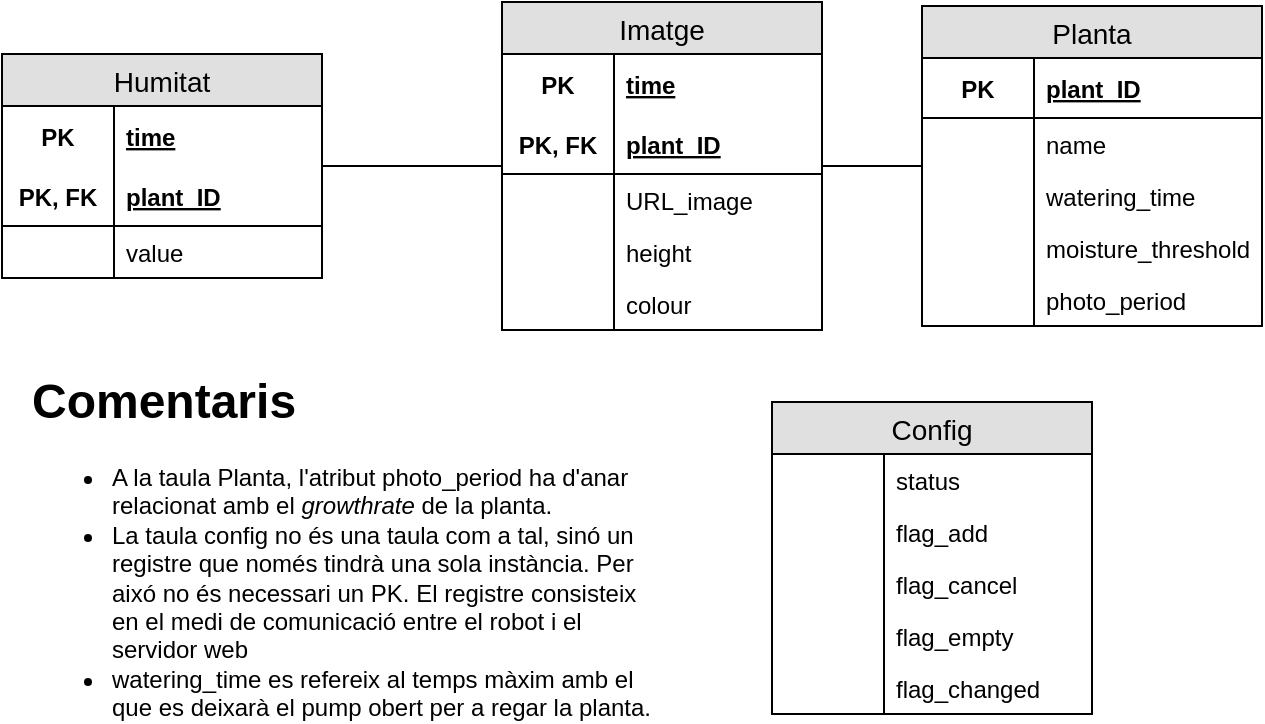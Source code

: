 <mxfile version="12.2.2" type="device" pages="1"><diagram id="Z7i1AzcQq4e-LrUCoND3" name="Page-1"><mxGraphModel dx="946" dy="680" grid="1" gridSize="10" guides="1" tooltips="1" connect="1" arrows="1" fold="1" page="1" pageScale="1" pageWidth="4681" pageHeight="3300" math="0" shadow="0"><root><mxCell id="0"/><mxCell id="1" parent="0"/><mxCell id="0DmCaHajAg3wt-FR2OMb-52" value="" style="edgeStyle=orthogonalEdgeStyle;rounded=0;orthogonalLoop=1;jettySize=auto;html=1;endArrow=none;endFill=0;" parent="1" source="0DmCaHajAg3wt-FR2OMb-2" target="0DmCaHajAg3wt-FR2OMb-9" edge="1"><mxGeometry relative="1" as="geometry"><mxPoint x="470" y="147.143" as="targetPoint"/></mxGeometry></mxCell><mxCell id="0DmCaHajAg3wt-FR2OMb-2" value="Humitat" style="swimlane;fontStyle=0;childLayout=stackLayout;horizontal=1;startSize=26;fillColor=#e0e0e0;horizontalStack=0;resizeParent=1;resizeParentMax=0;resizeLast=0;collapsible=1;marginBottom=0;swimlaneFillColor=#ffffff;align=center;fontSize=14;" parent="1" vertex="1"><mxGeometry x="230" y="106" width="160" height="112" as="geometry"/></mxCell><mxCell id="0DmCaHajAg3wt-FR2OMb-3" value="time" style="shape=partialRectangle;top=0;left=0;right=0;bottom=0;align=left;verticalAlign=middle;fillColor=none;spacingLeft=60;spacingRight=4;overflow=hidden;rotatable=0;points=[[0,0.5],[1,0.5]];portConstraint=eastwest;dropTarget=0;fontStyle=5;fontSize=12;" parent="0DmCaHajAg3wt-FR2OMb-2" vertex="1"><mxGeometry y="26" width="160" height="30" as="geometry"/></mxCell><mxCell id="0DmCaHajAg3wt-FR2OMb-4" value="PK" style="shape=partialRectangle;fontStyle=1;top=0;left=0;bottom=0;fillColor=none;align=center;verticalAlign=middle;spacingLeft=4;spacingRight=4;overflow=hidden;rotatable=0;points=[];portConstraint=eastwest;part=1;fontSize=12;" parent="0DmCaHajAg3wt-FR2OMb-3" vertex="1" connectable="0"><mxGeometry width="56" height="30" as="geometry"/></mxCell><mxCell id="0DmCaHajAg3wt-FR2OMb-5" value="plant_ID" style="shape=partialRectangle;top=0;left=0;right=0;bottom=1;align=left;verticalAlign=middle;fillColor=none;spacingLeft=60;spacingRight=4;overflow=hidden;rotatable=0;points=[[0,0.5],[1,0.5]];portConstraint=eastwest;dropTarget=0;fontStyle=5;fontSize=12;" parent="0DmCaHajAg3wt-FR2OMb-2" vertex="1"><mxGeometry y="56" width="160" height="30" as="geometry"/></mxCell><mxCell id="0DmCaHajAg3wt-FR2OMb-6" value="PK, FK" style="shape=partialRectangle;fontStyle=1;top=0;left=0;bottom=0;fillColor=none;align=center;verticalAlign=middle;spacingLeft=4;spacingRight=4;overflow=hidden;rotatable=0;points=[];portConstraint=eastwest;part=1;fontSize=12;" parent="0DmCaHajAg3wt-FR2OMb-5" vertex="1" connectable="0"><mxGeometry width="56" height="30" as="geometry"/></mxCell><mxCell id="0DmCaHajAg3wt-FR2OMb-7" value="value" style="shape=partialRectangle;top=0;left=0;right=0;bottom=0;align=left;verticalAlign=top;fillColor=none;spacingLeft=60;spacingRight=4;overflow=hidden;rotatable=0;points=[[0,0.5],[1,0.5]];portConstraint=eastwest;dropTarget=0;fontSize=12;" parent="0DmCaHajAg3wt-FR2OMb-2" vertex="1"><mxGeometry y="86" width="160" height="26" as="geometry"/></mxCell><mxCell id="0DmCaHajAg3wt-FR2OMb-8" value="" style="shape=partialRectangle;top=0;left=0;bottom=0;fillColor=none;align=left;verticalAlign=top;spacingLeft=4;spacingRight=4;overflow=hidden;rotatable=0;points=[];portConstraint=eastwest;part=1;fontSize=12;" parent="0DmCaHajAg3wt-FR2OMb-7" vertex="1" connectable="0"><mxGeometry width="56" height="26" as="geometry"/></mxCell><mxCell id="0DmCaHajAg3wt-FR2OMb-53" value="" style="edgeStyle=orthogonalEdgeStyle;rounded=0;orthogonalLoop=1;jettySize=auto;html=1;endArrow=none;endFill=0;" parent="1" source="0DmCaHajAg3wt-FR2OMb-9" target="0DmCaHajAg3wt-FR2OMb-16" edge="1"><mxGeometry relative="1" as="geometry"/></mxCell><mxCell id="0DmCaHajAg3wt-FR2OMb-9" value="Imatge" style="swimlane;fontStyle=0;childLayout=stackLayout;horizontal=1;startSize=26;fillColor=#e0e0e0;horizontalStack=0;resizeParent=1;resizeParentMax=0;resizeLast=0;collapsible=1;marginBottom=0;swimlaneFillColor=#ffffff;align=center;fontSize=14;" parent="1" vertex="1"><mxGeometry x="480" y="80" width="160" height="164" as="geometry"/></mxCell><mxCell id="0DmCaHajAg3wt-FR2OMb-10" value="time" style="shape=partialRectangle;top=0;left=0;right=0;bottom=0;align=left;verticalAlign=middle;fillColor=none;spacingLeft=60;spacingRight=4;overflow=hidden;rotatable=0;points=[[0,0.5],[1,0.5]];portConstraint=eastwest;dropTarget=0;fontStyle=5;fontSize=12;" parent="0DmCaHajAg3wt-FR2OMb-9" vertex="1"><mxGeometry y="26" width="160" height="30" as="geometry"/></mxCell><mxCell id="0DmCaHajAg3wt-FR2OMb-11" value="PK" style="shape=partialRectangle;fontStyle=1;top=0;left=0;bottom=0;fillColor=none;align=center;verticalAlign=middle;spacingLeft=4;spacingRight=4;overflow=hidden;rotatable=0;points=[];portConstraint=eastwest;part=1;fontSize=12;" parent="0DmCaHajAg3wt-FR2OMb-10" vertex="1" connectable="0"><mxGeometry width="56" height="30" as="geometry"/></mxCell><mxCell id="0DmCaHajAg3wt-FR2OMb-12" value="plant_ID" style="shape=partialRectangle;top=0;left=0;right=0;bottom=1;align=left;verticalAlign=middle;fillColor=none;spacingLeft=60;spacingRight=4;overflow=hidden;rotatable=0;points=[[0,0.5],[1,0.5]];portConstraint=eastwest;dropTarget=0;fontStyle=5;fontSize=12;" parent="0DmCaHajAg3wt-FR2OMb-9" vertex="1"><mxGeometry y="56" width="160" height="30" as="geometry"/></mxCell><mxCell id="0DmCaHajAg3wt-FR2OMb-13" value="PK, FK" style="shape=partialRectangle;fontStyle=1;top=0;left=0;bottom=0;fillColor=none;align=center;verticalAlign=middle;spacingLeft=4;spacingRight=4;overflow=hidden;rotatable=0;points=[];portConstraint=eastwest;part=1;fontSize=12;" parent="0DmCaHajAg3wt-FR2OMb-12" vertex="1" connectable="0"><mxGeometry width="56" height="30" as="geometry"/></mxCell><mxCell id="0DmCaHajAg3wt-FR2OMb-14" value="URL_image" style="shape=partialRectangle;top=0;left=0;right=0;bottom=0;align=left;verticalAlign=top;fillColor=none;spacingLeft=60;spacingRight=4;overflow=hidden;rotatable=0;points=[[0,0.5],[1,0.5]];portConstraint=eastwest;dropTarget=0;fontSize=12;" parent="0DmCaHajAg3wt-FR2OMb-9" vertex="1"><mxGeometry y="86" width="160" height="26" as="geometry"/></mxCell><mxCell id="0DmCaHajAg3wt-FR2OMb-15" value="" style="shape=partialRectangle;top=0;left=0;bottom=0;fillColor=none;align=left;verticalAlign=top;spacingLeft=4;spacingRight=4;overflow=hidden;rotatable=0;points=[];portConstraint=eastwest;part=1;fontSize=12;" parent="0DmCaHajAg3wt-FR2OMb-14" vertex="1" connectable="0"><mxGeometry width="56" height="26" as="geometry"/></mxCell><mxCell id="0DmCaHajAg3wt-FR2OMb-32" value="height" style="shape=partialRectangle;top=0;left=0;right=0;bottom=0;align=left;verticalAlign=top;fillColor=none;spacingLeft=60;spacingRight=4;overflow=hidden;rotatable=0;points=[[0,0.5],[1,0.5]];portConstraint=eastwest;dropTarget=0;fontSize=12;" parent="0DmCaHajAg3wt-FR2OMb-9" vertex="1"><mxGeometry y="112" width="160" height="26" as="geometry"/></mxCell><mxCell id="0DmCaHajAg3wt-FR2OMb-33" value="" style="shape=partialRectangle;top=0;left=0;bottom=0;fillColor=none;align=left;verticalAlign=top;spacingLeft=4;spacingRight=4;overflow=hidden;rotatable=0;points=[];portConstraint=eastwest;part=1;fontSize=12;" parent="0DmCaHajAg3wt-FR2OMb-32" vertex="1" connectable="0"><mxGeometry width="56" height="26" as="geometry"/></mxCell><mxCell id="0DmCaHajAg3wt-FR2OMb-30" value="colour" style="shape=partialRectangle;top=0;left=0;right=0;bottom=0;align=left;verticalAlign=top;fillColor=none;spacingLeft=60;spacingRight=4;overflow=hidden;rotatable=0;points=[[0,0.5],[1,0.5]];portConstraint=eastwest;dropTarget=0;fontSize=12;" parent="0DmCaHajAg3wt-FR2OMb-9" vertex="1"><mxGeometry y="138" width="160" height="26" as="geometry"/></mxCell><mxCell id="0DmCaHajAg3wt-FR2OMb-31" value="" style="shape=partialRectangle;top=0;left=0;bottom=0;fillColor=none;align=left;verticalAlign=top;spacingLeft=4;spacingRight=4;overflow=hidden;rotatable=0;points=[];portConstraint=eastwest;part=1;fontSize=12;" parent="0DmCaHajAg3wt-FR2OMb-30" vertex="1" connectable="0"><mxGeometry width="56" height="26" as="geometry"/></mxCell><mxCell id="0DmCaHajAg3wt-FR2OMb-16" value="Planta" style="swimlane;fontStyle=0;childLayout=stackLayout;horizontal=1;startSize=26;fillColor=#e0e0e0;horizontalStack=0;resizeParent=1;resizeParentMax=0;resizeLast=0;collapsible=1;marginBottom=0;swimlaneFillColor=#ffffff;align=center;fontSize=14;" parent="1" vertex="1"><mxGeometry x="690" y="82" width="170" height="160" as="geometry"/></mxCell><mxCell id="0DmCaHajAg3wt-FR2OMb-19" value="plant_ID" style="shape=partialRectangle;top=0;left=0;right=0;bottom=1;align=left;verticalAlign=middle;fillColor=none;spacingLeft=60;spacingRight=4;overflow=hidden;rotatable=0;points=[[0,0.5],[1,0.5]];portConstraint=eastwest;dropTarget=0;fontStyle=5;fontSize=12;" parent="0DmCaHajAg3wt-FR2OMb-16" vertex="1"><mxGeometry y="26" width="170" height="30" as="geometry"/></mxCell><mxCell id="0DmCaHajAg3wt-FR2OMb-20" value="PK" style="shape=partialRectangle;fontStyle=1;top=0;left=0;bottom=0;fillColor=none;align=center;verticalAlign=middle;spacingLeft=4;spacingRight=4;overflow=hidden;rotatable=0;points=[];portConstraint=eastwest;part=1;fontSize=12;" parent="0DmCaHajAg3wt-FR2OMb-19" vertex="1" connectable="0"><mxGeometry width="56" height="30" as="geometry"/></mxCell><mxCell id="0DmCaHajAg3wt-FR2OMb-43" value="name" style="shape=partialRectangle;top=0;left=0;right=0;bottom=0;align=left;verticalAlign=top;fillColor=none;spacingLeft=60;spacingRight=4;overflow=hidden;rotatable=0;points=[[0,0.5],[1,0.5]];portConstraint=eastwest;dropTarget=0;fontSize=12;" parent="0DmCaHajAg3wt-FR2OMb-16" vertex="1"><mxGeometry y="56" width="170" height="26" as="geometry"/></mxCell><mxCell id="0DmCaHajAg3wt-FR2OMb-44" value="" style="shape=partialRectangle;top=0;left=0;bottom=0;fillColor=none;align=left;verticalAlign=top;spacingLeft=4;spacingRight=4;overflow=hidden;rotatable=0;points=[];portConstraint=eastwest;part=1;fontSize=12;" parent="0DmCaHajAg3wt-FR2OMb-43" vertex="1" connectable="0"><mxGeometry width="56" height="26" as="geometry"/></mxCell><mxCell id="0DmCaHajAg3wt-FR2OMb-21" value="watering_time" style="shape=partialRectangle;top=0;left=0;right=0;bottom=0;align=left;verticalAlign=top;fillColor=none;spacingLeft=60;spacingRight=4;overflow=hidden;rotatable=0;points=[[0,0.5],[1,0.5]];portConstraint=eastwest;dropTarget=0;fontSize=12;" parent="0DmCaHajAg3wt-FR2OMb-16" vertex="1"><mxGeometry y="82" width="170" height="26" as="geometry"/></mxCell><mxCell id="0DmCaHajAg3wt-FR2OMb-22" value="" style="shape=partialRectangle;top=0;left=0;bottom=0;fillColor=none;align=left;verticalAlign=top;spacingLeft=4;spacingRight=4;overflow=hidden;rotatable=0;points=[];portConstraint=eastwest;part=1;fontSize=12;" parent="0DmCaHajAg3wt-FR2OMb-21" vertex="1" connectable="0"><mxGeometry width="56" height="26" as="geometry"/></mxCell><mxCell id="0DmCaHajAg3wt-FR2OMb-39" value="moisture_threshold" style="shape=partialRectangle;top=0;left=0;right=0;bottom=0;align=left;verticalAlign=top;fillColor=none;spacingLeft=60;spacingRight=4;overflow=hidden;rotatable=0;points=[[0,0.5],[1,0.5]];portConstraint=eastwest;dropTarget=0;fontSize=12;" parent="0DmCaHajAg3wt-FR2OMb-16" vertex="1"><mxGeometry y="108" width="170" height="26" as="geometry"/></mxCell><mxCell id="0DmCaHajAg3wt-FR2OMb-40" value="" style="shape=partialRectangle;top=0;left=0;bottom=0;fillColor=none;align=left;verticalAlign=top;spacingLeft=4;spacingRight=4;overflow=hidden;rotatable=0;points=[];portConstraint=eastwest;part=1;fontSize=12;" parent="0DmCaHajAg3wt-FR2OMb-39" vertex="1" connectable="0"><mxGeometry width="56" height="26" as="geometry"/></mxCell><mxCell id="0DmCaHajAg3wt-FR2OMb-41" value="photo_period" style="shape=partialRectangle;top=0;left=0;right=0;bottom=0;align=left;verticalAlign=top;fillColor=none;spacingLeft=60;spacingRight=4;overflow=hidden;rotatable=0;points=[[0,0.5],[1,0.5]];portConstraint=eastwest;dropTarget=0;fontSize=12;" parent="0DmCaHajAg3wt-FR2OMb-16" vertex="1"><mxGeometry y="134" width="170" height="26" as="geometry"/></mxCell><mxCell id="0DmCaHajAg3wt-FR2OMb-42" value="" style="shape=partialRectangle;top=0;left=0;bottom=0;fillColor=none;align=left;verticalAlign=top;spacingLeft=4;spacingRight=4;overflow=hidden;rotatable=0;points=[];portConstraint=eastwest;part=1;fontSize=12;" parent="0DmCaHajAg3wt-FR2OMb-41" vertex="1" connectable="0"><mxGeometry width="56" height="26" as="geometry"/></mxCell><mxCell id="0DmCaHajAg3wt-FR2OMb-23" value="Config" style="swimlane;fontStyle=0;childLayout=stackLayout;horizontal=1;startSize=26;fillColor=#e0e0e0;horizontalStack=0;resizeParent=1;resizeParentMax=0;resizeLast=0;collapsible=1;marginBottom=0;swimlaneFillColor=#ffffff;align=center;fontSize=14;" parent="1" vertex="1"><mxGeometry x="615" y="280" width="160" height="156" as="geometry"/></mxCell><mxCell id="0DmCaHajAg3wt-FR2OMb-28" value="status" style="shape=partialRectangle;top=0;left=0;right=0;bottom=0;align=left;verticalAlign=top;fillColor=none;spacingLeft=60;spacingRight=4;overflow=hidden;rotatable=0;points=[[0,0.5],[1,0.5]];portConstraint=eastwest;dropTarget=0;fontSize=12;" parent="0DmCaHajAg3wt-FR2OMb-23" vertex="1"><mxGeometry y="26" width="160" height="26" as="geometry"/></mxCell><mxCell id="0DmCaHajAg3wt-FR2OMb-29" value="" style="shape=partialRectangle;top=0;left=0;bottom=0;fillColor=none;align=left;verticalAlign=top;spacingLeft=4;spacingRight=4;overflow=hidden;rotatable=0;points=[];portConstraint=eastwest;part=1;fontSize=12;" parent="0DmCaHajAg3wt-FR2OMb-28" vertex="1" connectable="0"><mxGeometry width="56" height="26" as="geometry"/></mxCell><mxCell id="0DmCaHajAg3wt-FR2OMb-58" value="flag_add" style="shape=partialRectangle;top=0;left=0;right=0;bottom=0;align=left;verticalAlign=top;fillColor=none;spacingLeft=60;spacingRight=4;overflow=hidden;rotatable=0;points=[[0,0.5],[1,0.5]];portConstraint=eastwest;dropTarget=0;fontSize=12;" parent="0DmCaHajAg3wt-FR2OMb-23" vertex="1"><mxGeometry y="52" width="160" height="26" as="geometry"/></mxCell><mxCell id="0DmCaHajAg3wt-FR2OMb-59" value="" style="shape=partialRectangle;top=0;left=0;bottom=0;fillColor=none;align=left;verticalAlign=top;spacingLeft=4;spacingRight=4;overflow=hidden;rotatable=0;points=[];portConstraint=eastwest;part=1;fontSize=12;" parent="0DmCaHajAg3wt-FR2OMb-58" vertex="1" connectable="0"><mxGeometry width="56" height="26" as="geometry"/></mxCell><mxCell id="f1cvFDiVrHoWxUhA4xvo-1" value="flag_cancel" style="shape=partialRectangle;top=0;left=0;right=0;bottom=0;align=left;verticalAlign=top;fillColor=none;spacingLeft=60;spacingRight=4;overflow=hidden;rotatable=0;points=[[0,0.5],[1,0.5]];portConstraint=eastwest;dropTarget=0;fontSize=12;" parent="0DmCaHajAg3wt-FR2OMb-23" vertex="1"><mxGeometry y="78" width="160" height="26" as="geometry"/></mxCell><mxCell id="f1cvFDiVrHoWxUhA4xvo-2" value="" style="shape=partialRectangle;top=0;left=0;bottom=0;fillColor=none;align=left;verticalAlign=top;spacingLeft=4;spacingRight=4;overflow=hidden;rotatable=0;points=[];portConstraint=eastwest;part=1;fontSize=12;" parent="f1cvFDiVrHoWxUhA4xvo-1" vertex="1" connectable="0"><mxGeometry width="56" height="26" as="geometry"/></mxCell><mxCell id="0DmCaHajAg3wt-FR2OMb-56" value="flag_empty" style="shape=partialRectangle;top=0;left=0;right=0;bottom=0;align=left;verticalAlign=top;fillColor=none;spacingLeft=60;spacingRight=4;overflow=hidden;rotatable=0;points=[[0,0.5],[1,0.5]];portConstraint=eastwest;dropTarget=0;fontSize=12;" parent="0DmCaHajAg3wt-FR2OMb-23" vertex="1"><mxGeometry y="104" width="160" height="26" as="geometry"/></mxCell><mxCell id="0DmCaHajAg3wt-FR2OMb-57" value="" style="shape=partialRectangle;top=0;left=0;bottom=0;fillColor=none;align=left;verticalAlign=top;spacingLeft=4;spacingRight=4;overflow=hidden;rotatable=0;points=[];portConstraint=eastwest;part=1;fontSize=12;" parent="0DmCaHajAg3wt-FR2OMb-56" vertex="1" connectable="0"><mxGeometry width="56" height="26" as="geometry"/></mxCell><mxCell id="0DmCaHajAg3wt-FR2OMb-54" value="flag_changed" style="shape=partialRectangle;top=0;left=0;right=0;bottom=0;align=left;verticalAlign=top;fillColor=none;spacingLeft=60;spacingRight=4;overflow=hidden;rotatable=0;points=[[0,0.5],[1,0.5]];portConstraint=eastwest;dropTarget=0;fontSize=12;" parent="0DmCaHajAg3wt-FR2OMb-23" vertex="1"><mxGeometry y="130" width="160" height="26" as="geometry"/></mxCell><mxCell id="0DmCaHajAg3wt-FR2OMb-55" value="" style="shape=partialRectangle;top=0;left=0;bottom=0;fillColor=none;align=left;verticalAlign=top;spacingLeft=4;spacingRight=4;overflow=hidden;rotatable=0;points=[];portConstraint=eastwest;part=1;fontSize=12;" parent="0DmCaHajAg3wt-FR2OMb-54" vertex="1" connectable="0"><mxGeometry width="56" height="26" as="geometry"/></mxCell><mxCell id="0DmCaHajAg3wt-FR2OMb-60" value="&lt;h1&gt;Comentaris&lt;/h1&gt;&lt;p&gt;&lt;/p&gt;&lt;ul&gt;&lt;li&gt;A la taula Planta, l'atribut photo_period ha d'anar relacionat amb el &lt;i&gt;growthrate &lt;/i&gt;de la planta.&lt;/li&gt;&lt;li&gt;La taula config no és una taula com a tal, sinó un registre que només tindrà una sola instància. Per aixó no és necessari un PK. El registre consisteix en el medi de comunicació entre el robot i el servidor web&lt;/li&gt;&lt;li&gt;watering_time es refereix al temps màxim amb el que es deixarà el pump obert per a regar la planta.&lt;/li&gt;&lt;/ul&gt;&lt;p&gt;&lt;/p&gt;" style="text;html=1;strokeColor=none;fillColor=none;spacing=5;spacingTop=-20;whiteSpace=wrap;overflow=hidden;rounded=0;align=left;" parent="1" vertex="1"><mxGeometry x="240" y="260" width="320" height="180" as="geometry"/></mxCell></root></mxGraphModel></diagram></mxfile>